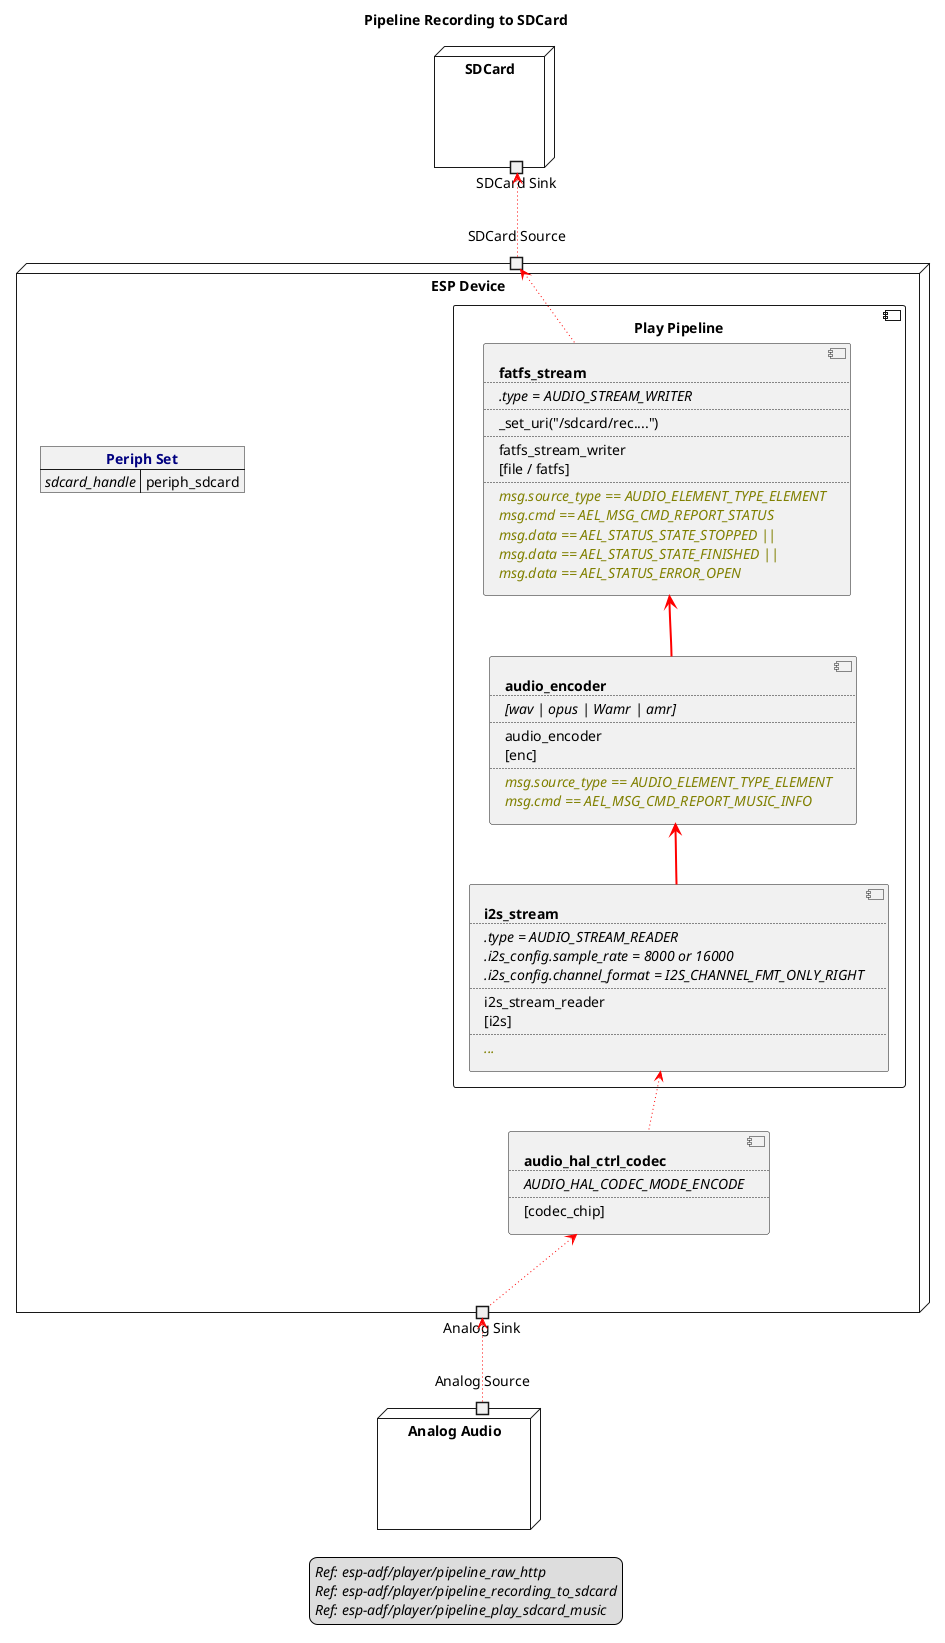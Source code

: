 ﻿@startuml pipeline_recording_to_sdcard
title Pipeline Recording to SDCard
allowmixing

legend
//Ref: esp-adf/player/pipeline_raw_http//
//Ref: esp-adf/player/pipeline_recording_to_sdcard//
//Ref: esp-adf/player/pipeline_play_sdcard_music//
end legend

node "SDCard" as SDCard {
    portout "SDCard Sink" as SdcardSink
}

node "ESP Device" as ESPDevice {

    json "<b><color navy>Periph Set" as periph_set {
        "<i>sdcard_handle" : "periph_sdcard"
    }

    portin "SDCard Source" as SdcardSource

    component "Play Pipeline" as PlayPipeline {

        component FatfsStream [
            <b>fatfs_stream
            ....
            <i>.type = AUDIO_STREAM_WRITER
            ....
            _set_uri("/sdcard/rec....")
            ....
            fatfs_stream_writer
            [file / fatfs]
            ....
            <i><color olive>msg.source_type == AUDIO_ELEMENT_TYPE_ELEMENT
            <i><color olive>msg.cmd == AEL_MSG_CMD_REPORT_STATUS
            <i><color olive>msg.data == AEL_STATUS_STATE_STOPPED ||
            <i><color olive>msg.data == AEL_STATUS_STATE_FINISHED ||
            <i><color olive>msg.data == AEL_STATUS_ERROR_OPEN
        ]

        component AudioDecoder [
            <b>audio_encoder
            ....
            <i>[wav | opus | Wamr | amr]
            ....
            audio_encoder
            [enc]
            ....
            <i><color olive>msg.source_type == AUDIO_ELEMENT_TYPE_ELEMENT
            <i><color olive>msg.cmd == AEL_MSG_CMD_REPORT_MUSIC_INFO
        ]

        component I2SStream [
            <b>i2s_stream
            ....
            <i>.type = AUDIO_STREAM_READER
            <i>.i2s_config.sample_rate = 8000 or 16000
            <i>.i2s_config.channel_format = I2S_CHANNEL_FMT_ONLY_RIGHT
            ....
            i2s_stream_reader
            [i2s]
            ....
            <i><color olive>...
        ]
    }

    component HALCodec [
        <b>audio_hal_ctrl_codec
        ....
        <i>AUDIO_HAL_CODEC_MODE_ENCODE
        ....
        [codec_chip]
    ]

    portout "Analog Sink" as AnalogSink
} 

node "Analog Audio" as AnalogAudio  {
    portin "Analog Source" as AnalogSource
}

SdcardSink <-- SdcardSource     #line:red;line.dotted;text:red

SdcardSource <-- FatfsStream    #line:red;line.dotted;text:red
FatfsStream  <-- AudioDecoder   #line:red;line.bold;text:red
AudioDecoder <-- I2SStream      #line:red;line.bold;text:red
I2SStream  <-- HALCodec         #line:red;line.dotted;text:red
HALCodec   <-- AnalogSink       #line:red;line.dotted;text:red

AnalogSink <-- AnalogSource     #line:red;line.dotted;text:red

@enduml
